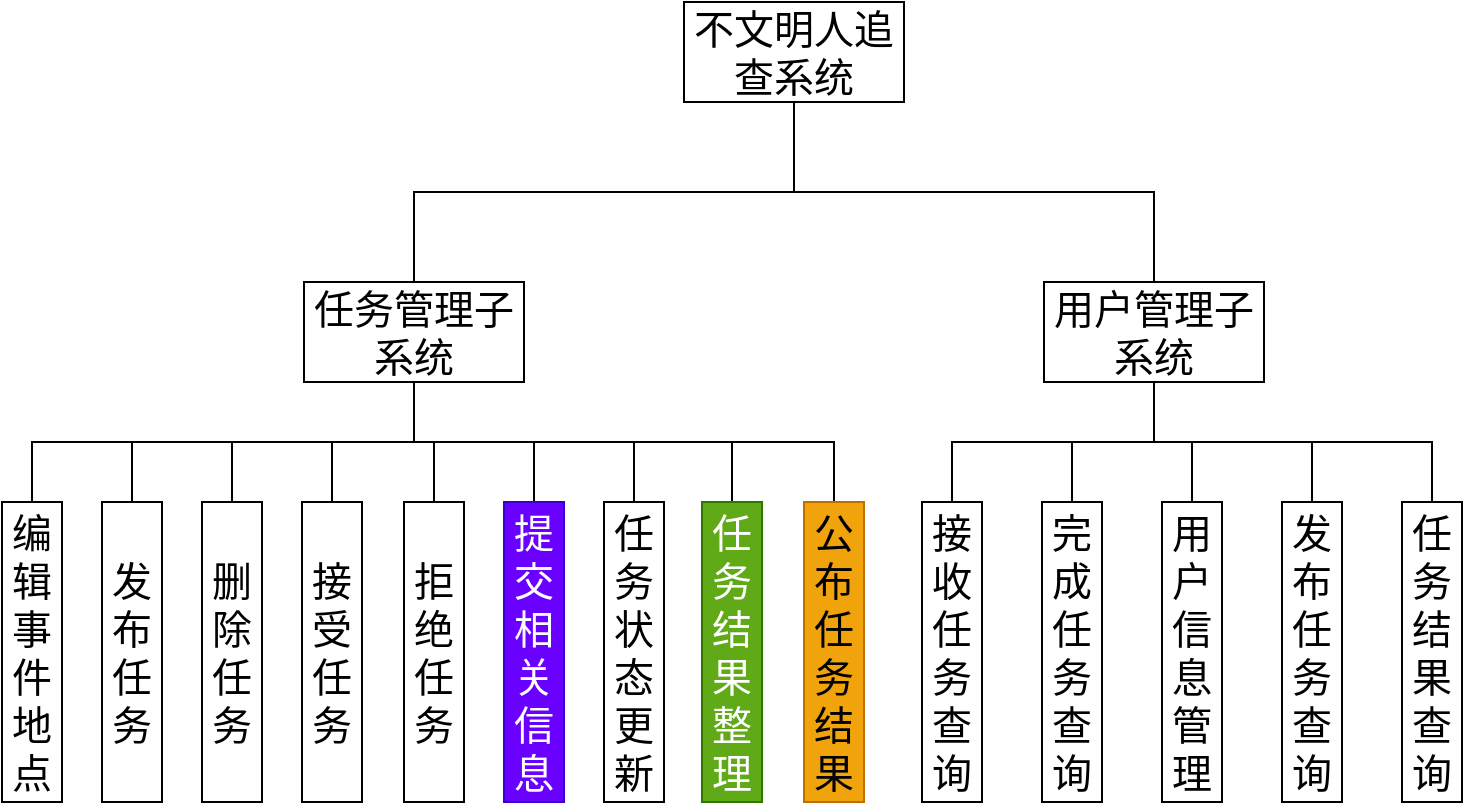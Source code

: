 <mxfile version="22.1.11" type="github">
  <diagram name="第 1 页" id="DvwaVRqa65VBjnnZRb8w">
    <mxGraphModel dx="1002" dy="543" grid="1" gridSize="10" guides="1" tooltips="1" connect="1" arrows="1" fold="1" page="1" pageScale="1" pageWidth="827" pageHeight="1169" math="0" shadow="0">
      <root>
        <mxCell id="0" />
        <mxCell id="1" parent="0" />
        <mxCell id="BiDufYhhRsk6IRIkyGWY-19" style="edgeStyle=orthogonalEdgeStyle;rounded=0;orthogonalLoop=1;jettySize=auto;html=1;exitX=0.5;exitY=1;exitDx=0;exitDy=0;entryX=0.5;entryY=0;entryDx=0;entryDy=0;endArrow=none;endFill=0;fontSize=20;" parent="1" source="BiDufYhhRsk6IRIkyGWY-1" target="BiDufYhhRsk6IRIkyGWY-3" edge="1">
          <mxGeometry relative="1" as="geometry" />
        </mxCell>
        <mxCell id="BiDufYhhRsk6IRIkyGWY-20" style="edgeStyle=orthogonalEdgeStyle;rounded=0;orthogonalLoop=1;jettySize=auto;html=1;entryX=0.5;entryY=0;entryDx=0;entryDy=0;exitX=0.5;exitY=1;exitDx=0;exitDy=0;endArrow=none;endFill=0;fontSize=20;" parent="1" source="BiDufYhhRsk6IRIkyGWY-1" target="BiDufYhhRsk6IRIkyGWY-2" edge="1">
          <mxGeometry relative="1" as="geometry" />
        </mxCell>
        <mxCell id="BiDufYhhRsk6IRIkyGWY-1" value="不文明人追查系统" style="html=1;whiteSpace=wrap;fontSize=20;" parent="1" vertex="1">
          <mxGeometry x="390" y="40" width="110" height="50" as="geometry" />
        </mxCell>
        <mxCell id="BiDufYhhRsk6IRIkyGWY-21" style="edgeStyle=orthogonalEdgeStyle;rounded=0;orthogonalLoop=1;jettySize=auto;html=1;entryX=0.5;entryY=0;entryDx=0;entryDy=0;exitX=0.5;exitY=1;exitDx=0;exitDy=0;endArrow=none;endFill=0;fontSize=20;" parent="1" source="BiDufYhhRsk6IRIkyGWY-2" target="BiDufYhhRsk6IRIkyGWY-4" edge="1">
          <mxGeometry relative="1" as="geometry" />
        </mxCell>
        <mxCell id="BiDufYhhRsk6IRIkyGWY-23" style="edgeStyle=orthogonalEdgeStyle;rounded=0;orthogonalLoop=1;jettySize=auto;html=1;exitX=0.5;exitY=1;exitDx=0;exitDy=0;endArrow=none;endFill=0;fontSize=20;" parent="1" source="BiDufYhhRsk6IRIkyGWY-2" target="BiDufYhhRsk6IRIkyGWY-5" edge="1">
          <mxGeometry relative="1" as="geometry" />
        </mxCell>
        <mxCell id="BiDufYhhRsk6IRIkyGWY-24" style="edgeStyle=orthogonalEdgeStyle;rounded=0;orthogonalLoop=1;jettySize=auto;html=1;exitX=0.5;exitY=1;exitDx=0;exitDy=0;entryX=0.5;entryY=0;entryDx=0;entryDy=0;endArrow=none;endFill=0;fontSize=20;" parent="1" source="BiDufYhhRsk6IRIkyGWY-2" target="BiDufYhhRsk6IRIkyGWY-16" edge="1">
          <mxGeometry relative="1" as="geometry" />
        </mxCell>
        <mxCell id="BiDufYhhRsk6IRIkyGWY-25" style="edgeStyle=orthogonalEdgeStyle;rounded=0;orthogonalLoop=1;jettySize=auto;html=1;exitX=0.5;exitY=1;exitDx=0;exitDy=0;entryX=0.5;entryY=0;entryDx=0;entryDy=0;endArrow=none;endFill=0;fontSize=20;" parent="1" source="BiDufYhhRsk6IRIkyGWY-2" target="BiDufYhhRsk6IRIkyGWY-6" edge="1">
          <mxGeometry relative="1" as="geometry" />
        </mxCell>
        <mxCell id="BiDufYhhRsk6IRIkyGWY-26" style="edgeStyle=orthogonalEdgeStyle;rounded=0;orthogonalLoop=1;jettySize=auto;html=1;exitX=0.5;exitY=1;exitDx=0;exitDy=0;entryX=0.5;entryY=0;entryDx=0;entryDy=0;endArrow=none;endFill=0;fontSize=20;" parent="1" source="BiDufYhhRsk6IRIkyGWY-2" target="BiDufYhhRsk6IRIkyGWY-7" edge="1">
          <mxGeometry relative="1" as="geometry" />
        </mxCell>
        <mxCell id="BiDufYhhRsk6IRIkyGWY-27" style="edgeStyle=orthogonalEdgeStyle;rounded=0;orthogonalLoop=1;jettySize=auto;html=1;exitX=0.5;exitY=1;exitDx=0;exitDy=0;entryX=0.5;entryY=0;entryDx=0;entryDy=0;endArrow=none;endFill=0;fontSize=20;" parent="1" source="BiDufYhhRsk6IRIkyGWY-2" target="BiDufYhhRsk6IRIkyGWY-8" edge="1">
          <mxGeometry relative="1" as="geometry" />
        </mxCell>
        <mxCell id="BiDufYhhRsk6IRIkyGWY-28" style="edgeStyle=orthogonalEdgeStyle;rounded=0;orthogonalLoop=1;jettySize=auto;html=1;exitX=0.5;exitY=1;exitDx=0;exitDy=0;entryX=0.5;entryY=0;entryDx=0;entryDy=0;endArrow=none;endFill=0;fontSize=20;" parent="1" source="BiDufYhhRsk6IRIkyGWY-2" target="BiDufYhhRsk6IRIkyGWY-9" edge="1">
          <mxGeometry relative="1" as="geometry" />
        </mxCell>
        <mxCell id="BiDufYhhRsk6IRIkyGWY-29" style="edgeStyle=orthogonalEdgeStyle;rounded=0;orthogonalLoop=1;jettySize=auto;html=1;exitX=0.5;exitY=1;exitDx=0;exitDy=0;entryX=0.5;entryY=0;entryDx=0;entryDy=0;endArrow=none;endFill=0;fontSize=20;" parent="1" source="BiDufYhhRsk6IRIkyGWY-2" target="BiDufYhhRsk6IRIkyGWY-10" edge="1">
          <mxGeometry relative="1" as="geometry" />
        </mxCell>
        <mxCell id="JfoZ0TRqf064DsebayKI-2" style="edgeStyle=orthogonalEdgeStyle;rounded=0;orthogonalLoop=1;jettySize=auto;html=1;exitX=0.5;exitY=1;exitDx=0;exitDy=0;entryX=0.5;entryY=0;entryDx=0;entryDy=0;endArrow=none;endFill=0;" parent="1" source="BiDufYhhRsk6IRIkyGWY-2" target="JfoZ0TRqf064DsebayKI-1" edge="1">
          <mxGeometry relative="1" as="geometry" />
        </mxCell>
        <mxCell id="BiDufYhhRsk6IRIkyGWY-2" value="任务管理子系统" style="html=1;whiteSpace=wrap;fontSize=20;" parent="1" vertex="1">
          <mxGeometry x="200" y="180" width="110" height="50" as="geometry" />
        </mxCell>
        <mxCell id="BiDufYhhRsk6IRIkyGWY-30" style="edgeStyle=orthogonalEdgeStyle;rounded=0;orthogonalLoop=1;jettySize=auto;html=1;exitX=0.5;exitY=1;exitDx=0;exitDy=0;entryX=0.5;entryY=0;entryDx=0;entryDy=0;endArrow=none;endFill=0;fontSize=20;" parent="1" source="BiDufYhhRsk6IRIkyGWY-3" target="BiDufYhhRsk6IRIkyGWY-11" edge="1">
          <mxGeometry relative="1" as="geometry" />
        </mxCell>
        <mxCell id="BiDufYhhRsk6IRIkyGWY-31" style="edgeStyle=orthogonalEdgeStyle;rounded=0;orthogonalLoop=1;jettySize=auto;html=1;exitX=0.5;exitY=1;exitDx=0;exitDy=0;endArrow=none;endFill=0;fontSize=20;" parent="1" source="BiDufYhhRsk6IRIkyGWY-3" target="BiDufYhhRsk6IRIkyGWY-12" edge="1">
          <mxGeometry relative="1" as="geometry" />
        </mxCell>
        <mxCell id="BiDufYhhRsk6IRIkyGWY-32" style="edgeStyle=orthogonalEdgeStyle;rounded=0;orthogonalLoop=1;jettySize=auto;html=1;exitX=0.5;exitY=1;exitDx=0;exitDy=0;entryX=0.5;entryY=0;entryDx=0;entryDy=0;endArrow=none;endFill=0;fontSize=20;" parent="1" source="BiDufYhhRsk6IRIkyGWY-3" target="BiDufYhhRsk6IRIkyGWY-13" edge="1">
          <mxGeometry relative="1" as="geometry" />
        </mxCell>
        <mxCell id="BiDufYhhRsk6IRIkyGWY-33" style="edgeStyle=orthogonalEdgeStyle;rounded=0;orthogonalLoop=1;jettySize=auto;html=1;exitX=0.5;exitY=1;exitDx=0;exitDy=0;entryX=0.5;entryY=0;entryDx=0;entryDy=0;endArrow=none;endFill=0;fontSize=20;" parent="1" source="BiDufYhhRsk6IRIkyGWY-3" target="BiDufYhhRsk6IRIkyGWY-14" edge="1">
          <mxGeometry relative="1" as="geometry" />
        </mxCell>
        <mxCell id="BiDufYhhRsk6IRIkyGWY-34" style="edgeStyle=orthogonalEdgeStyle;rounded=0;orthogonalLoop=1;jettySize=auto;html=1;exitX=0.5;exitY=1;exitDx=0;exitDy=0;entryX=0.5;entryY=0;entryDx=0;entryDy=0;endArrow=none;endFill=0;fontSize=20;" parent="1" source="BiDufYhhRsk6IRIkyGWY-3" target="BiDufYhhRsk6IRIkyGWY-15" edge="1">
          <mxGeometry relative="1" as="geometry" />
        </mxCell>
        <mxCell id="BiDufYhhRsk6IRIkyGWY-3" value="用户管理子系统" style="html=1;whiteSpace=wrap;fontSize=20;" parent="1" vertex="1">
          <mxGeometry x="570" y="180" width="110" height="50" as="geometry" />
        </mxCell>
        <mxCell id="BiDufYhhRsk6IRIkyGWY-4" value="编辑事件地点" style="html=1;whiteSpace=wrap;fontSize=20;" parent="1" vertex="1">
          <mxGeometry x="49" y="290" width="30" height="150" as="geometry" />
        </mxCell>
        <mxCell id="BiDufYhhRsk6IRIkyGWY-5" value="发布任务" style="html=1;whiteSpace=wrap;fontSize=20;" parent="1" vertex="1">
          <mxGeometry x="99" y="290" width="30" height="150" as="geometry" />
        </mxCell>
        <mxCell id="BiDufYhhRsk6IRIkyGWY-6" value="接受任务" style="html=1;whiteSpace=wrap;fontSize=20;" parent="1" vertex="1">
          <mxGeometry x="199" y="290" width="30" height="150" as="geometry" />
        </mxCell>
        <mxCell id="BiDufYhhRsk6IRIkyGWY-7" value="提交相关信息" style="html=1;whiteSpace=wrap;fontSize=20;fillColor=#6a00ff;fontColor=#ffffff;strokeColor=#3700CC;" parent="1" vertex="1">
          <mxGeometry x="300" y="290" width="30" height="150" as="geometry" />
        </mxCell>
        <mxCell id="BiDufYhhRsk6IRIkyGWY-8" value="任务状态更新" style="html=1;whiteSpace=wrap;fontSize=20;" parent="1" vertex="1">
          <mxGeometry x="350" y="290" width="30" height="150" as="geometry" />
        </mxCell>
        <mxCell id="BiDufYhhRsk6IRIkyGWY-9" value="任务结果整理" style="html=1;whiteSpace=wrap;fontSize=20;fillColor=#60a917;fontColor=#ffffff;strokeColor=#2D7600;" parent="1" vertex="1">
          <mxGeometry x="399" y="290" width="30" height="150" as="geometry" />
        </mxCell>
        <mxCell id="BiDufYhhRsk6IRIkyGWY-10" value="公布任务结果" style="html=1;whiteSpace=wrap;fontSize=20;fillColor=#f0a30a;fontColor=#000000;strokeColor=#BD7000;" parent="1" vertex="1">
          <mxGeometry x="450" y="290" width="30" height="150" as="geometry" />
        </mxCell>
        <mxCell id="BiDufYhhRsk6IRIkyGWY-11" value="接收任务查询" style="html=1;whiteSpace=wrap;fontSize=20;" parent="1" vertex="1">
          <mxGeometry x="509" y="290" width="30" height="150" as="geometry" />
        </mxCell>
        <mxCell id="BiDufYhhRsk6IRIkyGWY-12" value="完成任务查询" style="html=1;whiteSpace=wrap;fontSize=20;" parent="1" vertex="1">
          <mxGeometry x="569" y="290" width="30" height="150" as="geometry" />
        </mxCell>
        <mxCell id="BiDufYhhRsk6IRIkyGWY-13" value="用户信息管理" style="html=1;whiteSpace=wrap;fontSize=20;" parent="1" vertex="1">
          <mxGeometry x="629" y="290" width="30" height="150" as="geometry" />
        </mxCell>
        <mxCell id="BiDufYhhRsk6IRIkyGWY-14" value="发布任务查询" style="html=1;whiteSpace=wrap;fontSize=20;" parent="1" vertex="1">
          <mxGeometry x="689" y="290" width="30" height="150" as="geometry" />
        </mxCell>
        <mxCell id="BiDufYhhRsk6IRIkyGWY-15" value="任务结果查询" style="html=1;whiteSpace=wrap;fontSize=20;" parent="1" vertex="1">
          <mxGeometry x="749" y="290" width="30" height="150" as="geometry" />
        </mxCell>
        <mxCell id="BiDufYhhRsk6IRIkyGWY-16" value="删除任务" style="html=1;whiteSpace=wrap;fontSize=20;" parent="1" vertex="1">
          <mxGeometry x="149" y="290" width="30" height="150" as="geometry" />
        </mxCell>
        <mxCell id="JfoZ0TRqf064DsebayKI-1" value="拒绝任务" style="html=1;whiteSpace=wrap;fontSize=20;" parent="1" vertex="1">
          <mxGeometry x="250" y="290" width="30" height="150" as="geometry" />
        </mxCell>
      </root>
    </mxGraphModel>
  </diagram>
</mxfile>

